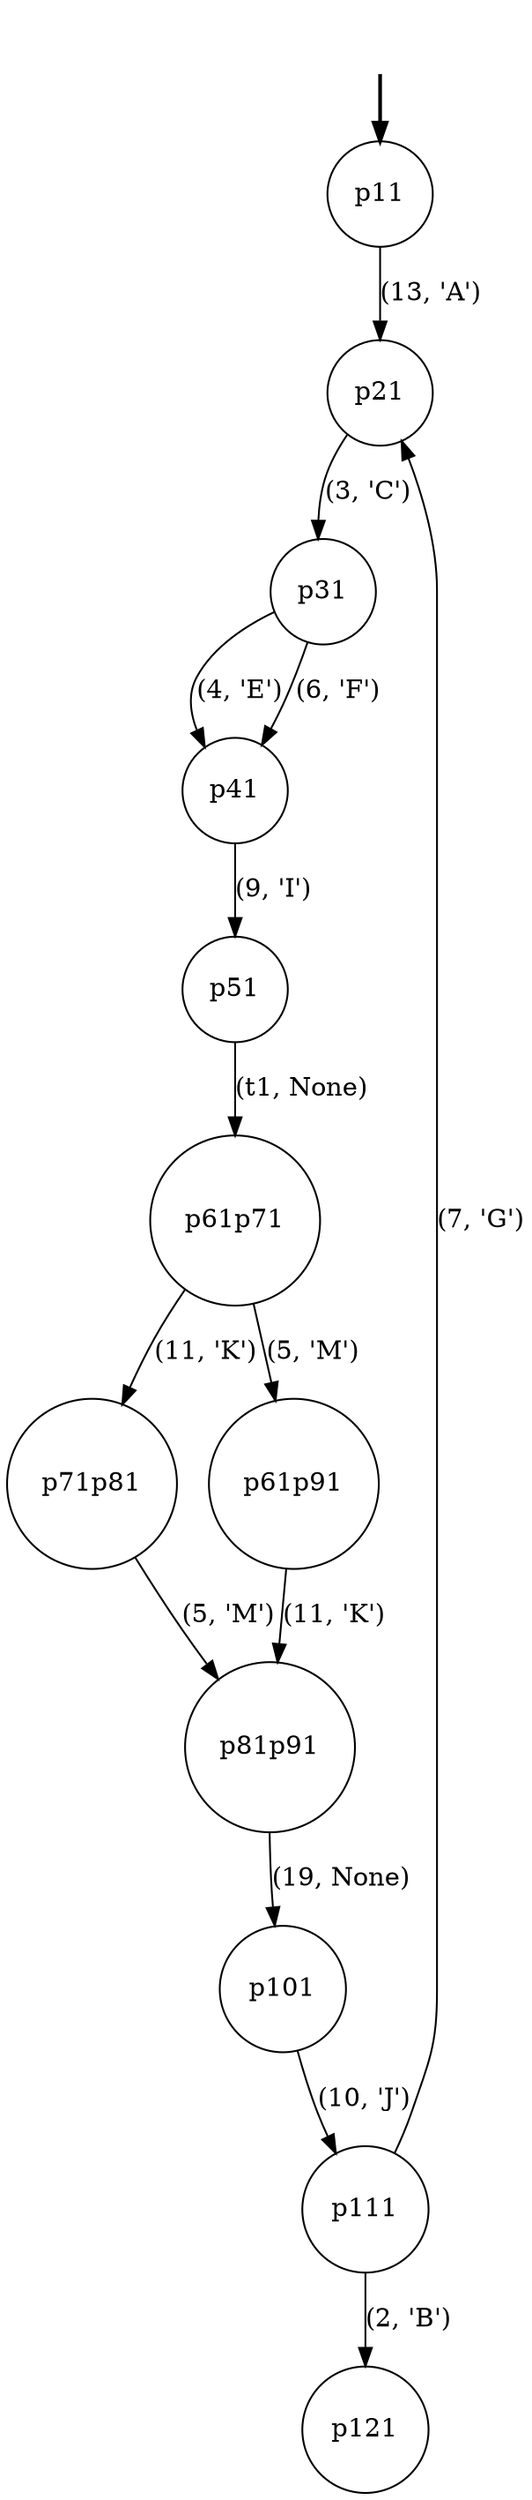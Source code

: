 digraph {
  fake [style=invisible]
  fake -> p11 [style=bold]
  p101 [shape=circle]
  p71p81 [shape=circle]
  p61p71 [shape=circle]
  p51 [shape=circle]
  p61p91 [shape=circle]
  p41 [shape=circle]
  p21 [shape=circle]
  p11 [shape=circle]
  p81p91 [shape=circle]
  p31 [shape=circle]
  p121 [shape=circle]
  p111 [shape=circle]
  p61p91 -> p81p91 [label="(11, 'K')"]
  p11 -> p21 [label="(13, 'A')"]
  p51 -> p61p71 [label="(t1, None)"]
  p71p81 -> p81p91 [label="(5, 'M')"]
  p111 -> p121 [label="(2, 'B')"]
  p31 -> p41 [label="(4, 'E')"]
  p41 -> p51 [label="(9, 'I')"]
  p111 -> p21 [label="(7, 'G')"]
  p61p71 -> p61p91 [label="(5, 'M')"]
  p21 -> p31 [label="(3, 'C')"]
  p81p91 -> p101 [label="(19, None)"]
  p31 -> p41 [label="(6, 'F')"]
  p101 -> p111 [label="(10, 'J')"]
  p61p71 -> p71p81 [label="(11, 'K')"]
}